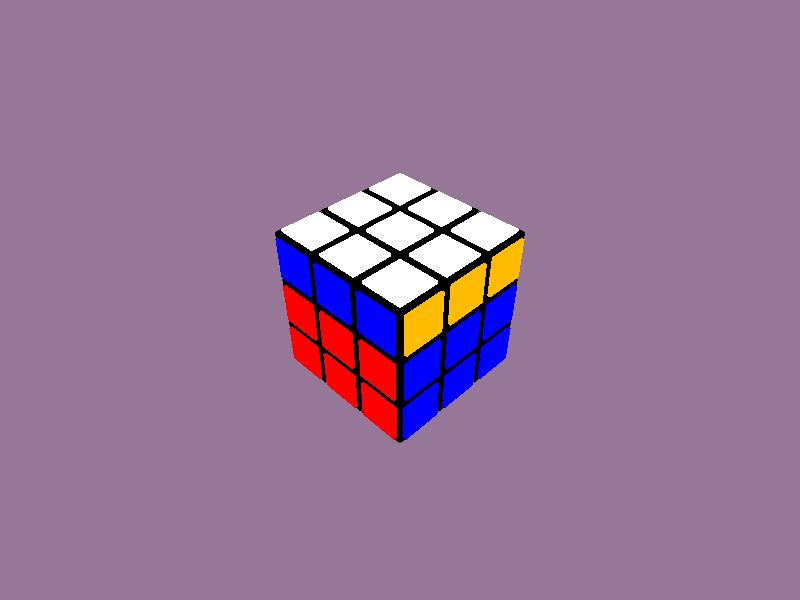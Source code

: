 // Farben einbinden
#include "colors.inc"

// Debuging Variblen
#declare Debug_Init = 1;
#declare Debug_RotateLevel = 1;

// Statische Variablen
#declare SEITE_RECHTS = 0;
#declare SEITE_LINKS = 1;
#declare SEITE_OBEN = 2;

#declare ROTATION_CLOCK = 1;
#declare ROTATION_COUNTERCLOCK = -1;

// Bei der Rotation einer Ebene wird diese über eine Sichtbare Seite und den Abstand von dem Eck-Wuerfel in der Mitte des Bildschirmes definiert => Jede Ebene bekommt eine Nummer
// SPALTE [Seitennummer (Siehe Static SEITE_??)], [Distanze vom Eck-Wuerfel (0-2)]
#declare SPALTE = array[3][3]
    #declare SPALTE[0][0] = 0;
    #declare SPALTE[0][1] = 1;
    #declare SPALTE[0][2] = 2;

    #declare SPALTE[1][0] = 3;
    #declare SPALTE[1][1] = 4;
    #declare SPALTE[1][2] = 5;

    #declare SPALTE[2][0] = 6;
    #declare SPALTE[2][1] = 7;
    #declare SPALTE[2][2] = 8;
    
// Jede Seite hat eine Nummer, ueber die die Farbe zugewiesen wird
#declare FARBE = array[6]
    #declare FARBE[0] = pigment {Red}
    #declare FARBE[1] = pigment {Orange}
    #declare FARBE[2] = pigment {Blue}
    #declare FARBE[3] = pigment {Green}
    #declare FARBE[4] = pigment {White}
    #declare FARBE[5] = pigment {Yellow}
    
// Grundkörper
#declare Wuerfel = box {
    <-0.48,-0.48,0.48>, <0.48,0.48,-0.48>
}

#declare Seite = box {
    <-0.4,-0.04,0.4>, <0.4,0.04,-0.4>
    rotate <0,0,90>
}

// Gibt den Zeitpunkt (Clock-Wert), bei dem die Erste Rotation beginnt, an
#declare CStart = 0;

// Speicher für alle Würfel
#declare Cube = array[27]

// Speichert für jede Position die Würfel ID, des momentan dort sitzenden Würfels
#declare CubeArrangement = array[3][3][3]

// Initialisiert die Umgebung
#macro InitSetting()
    #debug "Initialisiere Setting \n"
    camera {
        //orthographic
        location <6,7,6>
        look_at <0,0,0>
    }

    background {
        color Violet
    }

    light_source {
        <5,5,0>
        color rgb <0.5,0.5,0.5>
    }

    light_source {
        <0,5,5>
        color rgb <0.5,0.5,0.5>
    }

    /*
    plane {
        <0,1,0>,-1.5
        pigment {White}
        rotate <0,0,0>
    }
    */
#end


// Schwarzen Wuerfel
#macro Erzeugen_Grundstruktur (Wuerfel, Grundstruktur)
    #for(X, 0, 2, 1)
        #for(Y, 0, 2, 1)
            #for(Z, 0, 2, 1)
                #declare Grundstruktur[X][Y][Z] = object {
                    Wuerfel
                    translate <X-1,Y-1,Z-1>
                }
            #end
        #end
    #end
#end

// Farbigen Seitenflaechen
#macro Erzeugen_Seiten (Seite, Seiten)
    #for(SeitenNr, 0, 5, 1)
        #for(A, 0, 2, 1)
            #for(B, 0, 2, 1)
                #declare Seiten[A][B][SeitenNr] = object {
                    Seite
                    pigment {FARBE[SeitenNr]}
                    
                    #switch (SeitenNr)
                        #case (5)
                        #case (4)
                            rotate <0,0,-90>
                        #break
                        #case (3)
                        #case (2)
                            rotate <0,90,0>
                        #break
                    #end
                    
                    #switch (SeitenNr)
                        #case (0)
                            translate <1.5,A-1,B-1>
                        #break
                        #case (1)
                            translate <-1.5,A-1,B-1>
                        #break
                        #case (2)
                            translate <B-1,A-1,1.5>
                        #break
                        #case (3)
                            translate <B-1,A-1,-1.5>
                        #break
                        #case (4)
                            translate <B-1,1.5,A-1>
                        #break
                        #case (5)
                            translate <B-1,-1.5,A-1>
                        #break
                    #end
                }
            #end
        #end
    #end
#end

// Zeigt den kompletten Cube an
#macro Anzeigen_Cube()
    #for(I, 0, 26, 1)
        Cube[I]
    #end
#end 

// Schreib die Würfel in das Cube Array, und speichert die IDs in dem CubeArrangement Array
#macro AssignArray(Cube, CubeArrangement, Grundstruktur)
    #debug " \n"
    #debug "AssignArray \n"
    #debug " \n"
    #declare I = 0;
    #for(X, 0, 2, 1)
        #for(Y, 0, 2, 1)
            #for(Z, 0, 2, 1)
                #declare Cube[I] = Grundstruktur[X][Y][Z]
                
                #declare CubeArrangement[X][Y][Z] = I;
                
                #if(Debug_Init)
                    #debug "Cube Nr:"
                    #debug str(CubeArrangement[X][Y][Z],3,0)
                    #debug "  \n"
                    #debug str(X,0,0)
                    #debug " - "
                    #debug str(Y,0,0)
                    #debug " - "
                    #debug str(Z,0,0)
                    #debug "  \n"
                #end
                
                #declare I = I + 1;
            #end
        #end
    #end
#end

// Verschmiltzt die Schwarzen Würfel mit ihren jeweiligen Seitenflaechen
#macro Binden(Cube, CubeArrangement)
    #for(SeitenNr, 0, 5, 1)
        #for(A, 0, 2, 1)
            #for(B, 0, 2, 1)
                #switch (SeitenNr)
                    #case (0)
                        #declare Grundstruktur[2][A][B] = union {
                            object {
                                Grundstruktur[2][A][B]
                            }
                            object {
                                Seiten[A][B][SeitenNr]
                            }
                        }
                    #break
                    #case (1)
                        #declare Grundstruktur[0][A][B] = union {
                            object {
                                Grundstruktur[0][A][B]
                            }
                            object {
                                Seiten[A][B][SeitenNr]
                            }
                        }
                    #break
                    #case (2)
                        #declare Grundstruktur[B][A][2] = union {
                            object {
                                Grundstruktur[B][A][2]
                            }
                            object {
                                Seiten[A][B][SeitenNr]
                            }
                        }
                    #break
                    #case (3)
                        #declare Grundstruktur[B][A][0] = union {
                            object {
                                Grundstruktur[B][A][0]
                            }
                            object {
                                Seiten[A][B][SeitenNr]
                            }
                        }
                    #break
                    #case (4)
                        #declare Grundstruktur[B][2][A] = union {
                            object {
                                Grundstruktur[B][2][A]
                            }
                            object {
                                Seiten[A][B][SeitenNr]
                            }
                        }
                    #break
                    #case (5)
                        #declare Grundstruktur[B][0][A] = union {
                            object {
                                Grundstruktur[B][0][A]
                            }
                            object {
                                Seiten[A][B][SeitenNr]
                            }
                        }
                    #break
                #end
            #end
        #end
    #end
    AssignArray(Cube,CubeArrangement, Grundstruktur)
#end

// Initialisiert die Grundwelt und den Rubiks Cube
#macro Init(Cube,CubeArrangement)
    InitSetting()
    
    #declare Grundstruktur = array[3][3][3]
    #declare Seiten = array[3][3][6]
    
    Erzeugen_Grundstruktur(Wuerfel,Grundstruktur)
    Erzeugen_Seiten(Seite,Seiten)
    Binden(Cube,CubeArrangement)
#end

// Rotiert einen Einzelnen Würfel, Benötigt dafür die Würfel ID, die Rotations-Achse und ob Mit oder Gegen den Uhrzeigersinn
#macro RotateCube(Number, Direktion, Rotation)
    #declare Cube [Number] = object {
        Cube[Number]
        #switch(Direktion)
        #case (0)
            rotate <0,0,Rotation * 90>
        #break
        #case (1)
            rotate <Rotation * 90,0,0>
        #break
        #case (2)
            rotate <0,Rotation * 90,0>
        #break
        #end
    }
#end

// Liefert den X,Y,Z Array-Index eines Würfels bei Angaben von A,B, der Seite und Entfernung zum 2,2,2 Eck-Würfel der in der Mitte des Bildschirmes liegt
#macro Location(X,Y,Z,A,B,Seite,Entfernung)
    #switch (SPALTE[Seite][Entfernung])
            #case (0)
                #declare X = A;
                #declare Y = B;
                #declare Z = 2;
            #break
            #case (1)
                #declare X = A;
                #declare Y = B;
                #declare Z = 1;
            #break
                #case (2)
                #declare X = A;
                #declare Y = B;
                #declare Z = 0;
            #break
            
            #case (3)
                #declare X = 2;
                #declare Y = A;
                #declare Z = B;
            #break
            #case (4)
                #declare X = 1;
                #declare Y = A;
                #declare Z = B;
            #break
            #case (5)
                #declare X = 0;
                #declare Y = A;
                #declare Z = B;
            #break
            
            #case (6)
                #declare X = A;
                #declare Y = 2;
                #declare Z = B;
            #break
            #case (7)
                #declare X = A;
                #declare Y = 1;
                #declare Z = B;
            #break
            #case (8)
                #declare X = A;
                #declare Y = 0;
                #declare Z = B;
            #break
        #end
#end


#macro RotateLevel(Seite,Entfernung, Rotation, CubeArrangement)
    #for(A, 0, 2, 1)
        #for(B, 0, 2, 1)
            #declare X = -1;
            #declare Y = -1;
            #declare Z = -1;
            Location(X,Y,Z,A,B,Seite,Entfernung)
            
            #if(Debug_RotateLevel)
                #debug "\n"
                #debug "Rotation: \n"
                #debug str(X,0,0)
                #debug " - "
                #debug str(Y,0,0)
                #debug " - "
                #debug str(Z,0,0)
                #debug "  \n"
                #debug str(CubeArrangement[X][Y][Z],0,0)
            #end
            
            RotateCube(CubeArrangement[X][Y][Z],Seite, Rotation)
        #end
    #end
    //#debug "\n"
    //UpdateCubeArrangement(Seite, Entfernung,Rotation,CubeArrangement)
    //#debug "\n\n"
#end

Init(Cube,CubeArrangement)

#declare X = -1;
#declare Y = -1;
#declare Z = -1;

RotateLevel(SEITE_OBEN,0,ROTATION_CLOCK,CubeArrangement)
Anzeigen_Cube()



